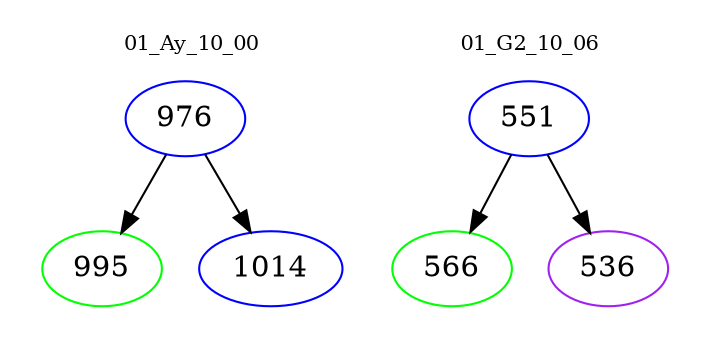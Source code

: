 digraph{
subgraph cluster_0 {
color = white
label = "01_Ay_10_00";
fontsize=10;
T0_976 [label="976", color="blue"]
T0_976 -> T0_995 [color="black"]
T0_995 [label="995", color="green"]
T0_976 -> T0_1014 [color="black"]
T0_1014 [label="1014", color="blue"]
}
subgraph cluster_1 {
color = white
label = "01_G2_10_06";
fontsize=10;
T1_551 [label="551", color="blue"]
T1_551 -> T1_566 [color="black"]
T1_566 [label="566", color="green"]
T1_551 -> T1_536 [color="black"]
T1_536 [label="536", color="purple"]
}
}
